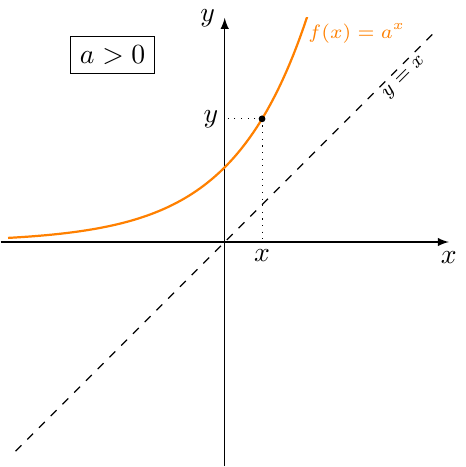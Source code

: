 \documentclass[crop]{standalone}
\usepackage[dvipsnames]{xcolor}
\usepackage{tikz}
\usepackage{pgfplots}
\pgfplotsset{compat=1.18}
\begin{document}
  \begin{tikzpicture}
    \begin{axis}[%
      axis x line=center,axis y line=center,
      unit vector ratio={1 1},
      xlabel={$x$},ylabel={$y$},
      xlabel style={below},ylabel style={left},
      xmin=-3,xmax=3,xtick={\empty},
      ymin=-3,ymax=3,ytick={\empty},
      axis line style={-latex},
      declare function={
        f(\x) = exp(\x);
        g(\x) = ln(\x);
      }
    ]%
      \addplot[%
        mark=none,
        dashed,
        domain=-2.8:2.8,
        samples=1000
      ] {x} node[%
        pos=0.93,
        rotate=45,
        xshift=-0.4em,
        yshift=-0.4em
      ] {\scriptsize$y=x$};
      
      \addplot[%
        mark=none,
        domain=-2.9:3,
        color=orange,
        thick,
        samples=1000
      ] {f(x)} node[%
        pos=0.23,
        xshift=2em
      ] {\scriptsize$f(x)=a^{x}$};
      
    %   \addplot[%
    %     mark=none,
    %     domain=0.0:3,
    %     color=red,
    %     thick,
    %     samples=1000
    %   ] {g(x)} node[%
    %   pos=0.72,
    %   xshift=3em
    % ] {\scriptsize$f^{-1}(x)=\log_{a}{x}$};

      \def\xx{0.5};
      \addplot[mark=*,mark size=1pt] coordinates {(\xx,{f(\xx)})};
      % \addplot[mark=*,mark size=1pt] coordinates {({f(\xx)},\xx)};

      \draw[dotted] (\xx,{f(\xx)}) -- (\xx,0) node[yshift=-0.5em] {$x$};
      % \draw[dotted] ({f(\xx)},\xx) -- ({f(\xx)},0) node[yshift=-0.5em] {$y$};

      \draw[dotted] (\xx,{f(\xx)}) -- (0,{f(\xx)}) node[xshift=-0.5em] {$y$};
      % \draw[dotted] ({f(\xx)},\xx) -- (0,\xx) node[xshift=-0.5em] {$x$};

      % \draw (\xx,{f(\xx)}) -- ({f(\xx)},\xx) node[rotate=-45,pos=0.25] {\tiny | } node[rotate=-45,pos=0.75] {\tiny | };
      
      \node[draw] at (-1.5,2.5) {$a>0$};
      
    \end{axis}
  \end{tikzpicture}%
\end{document}